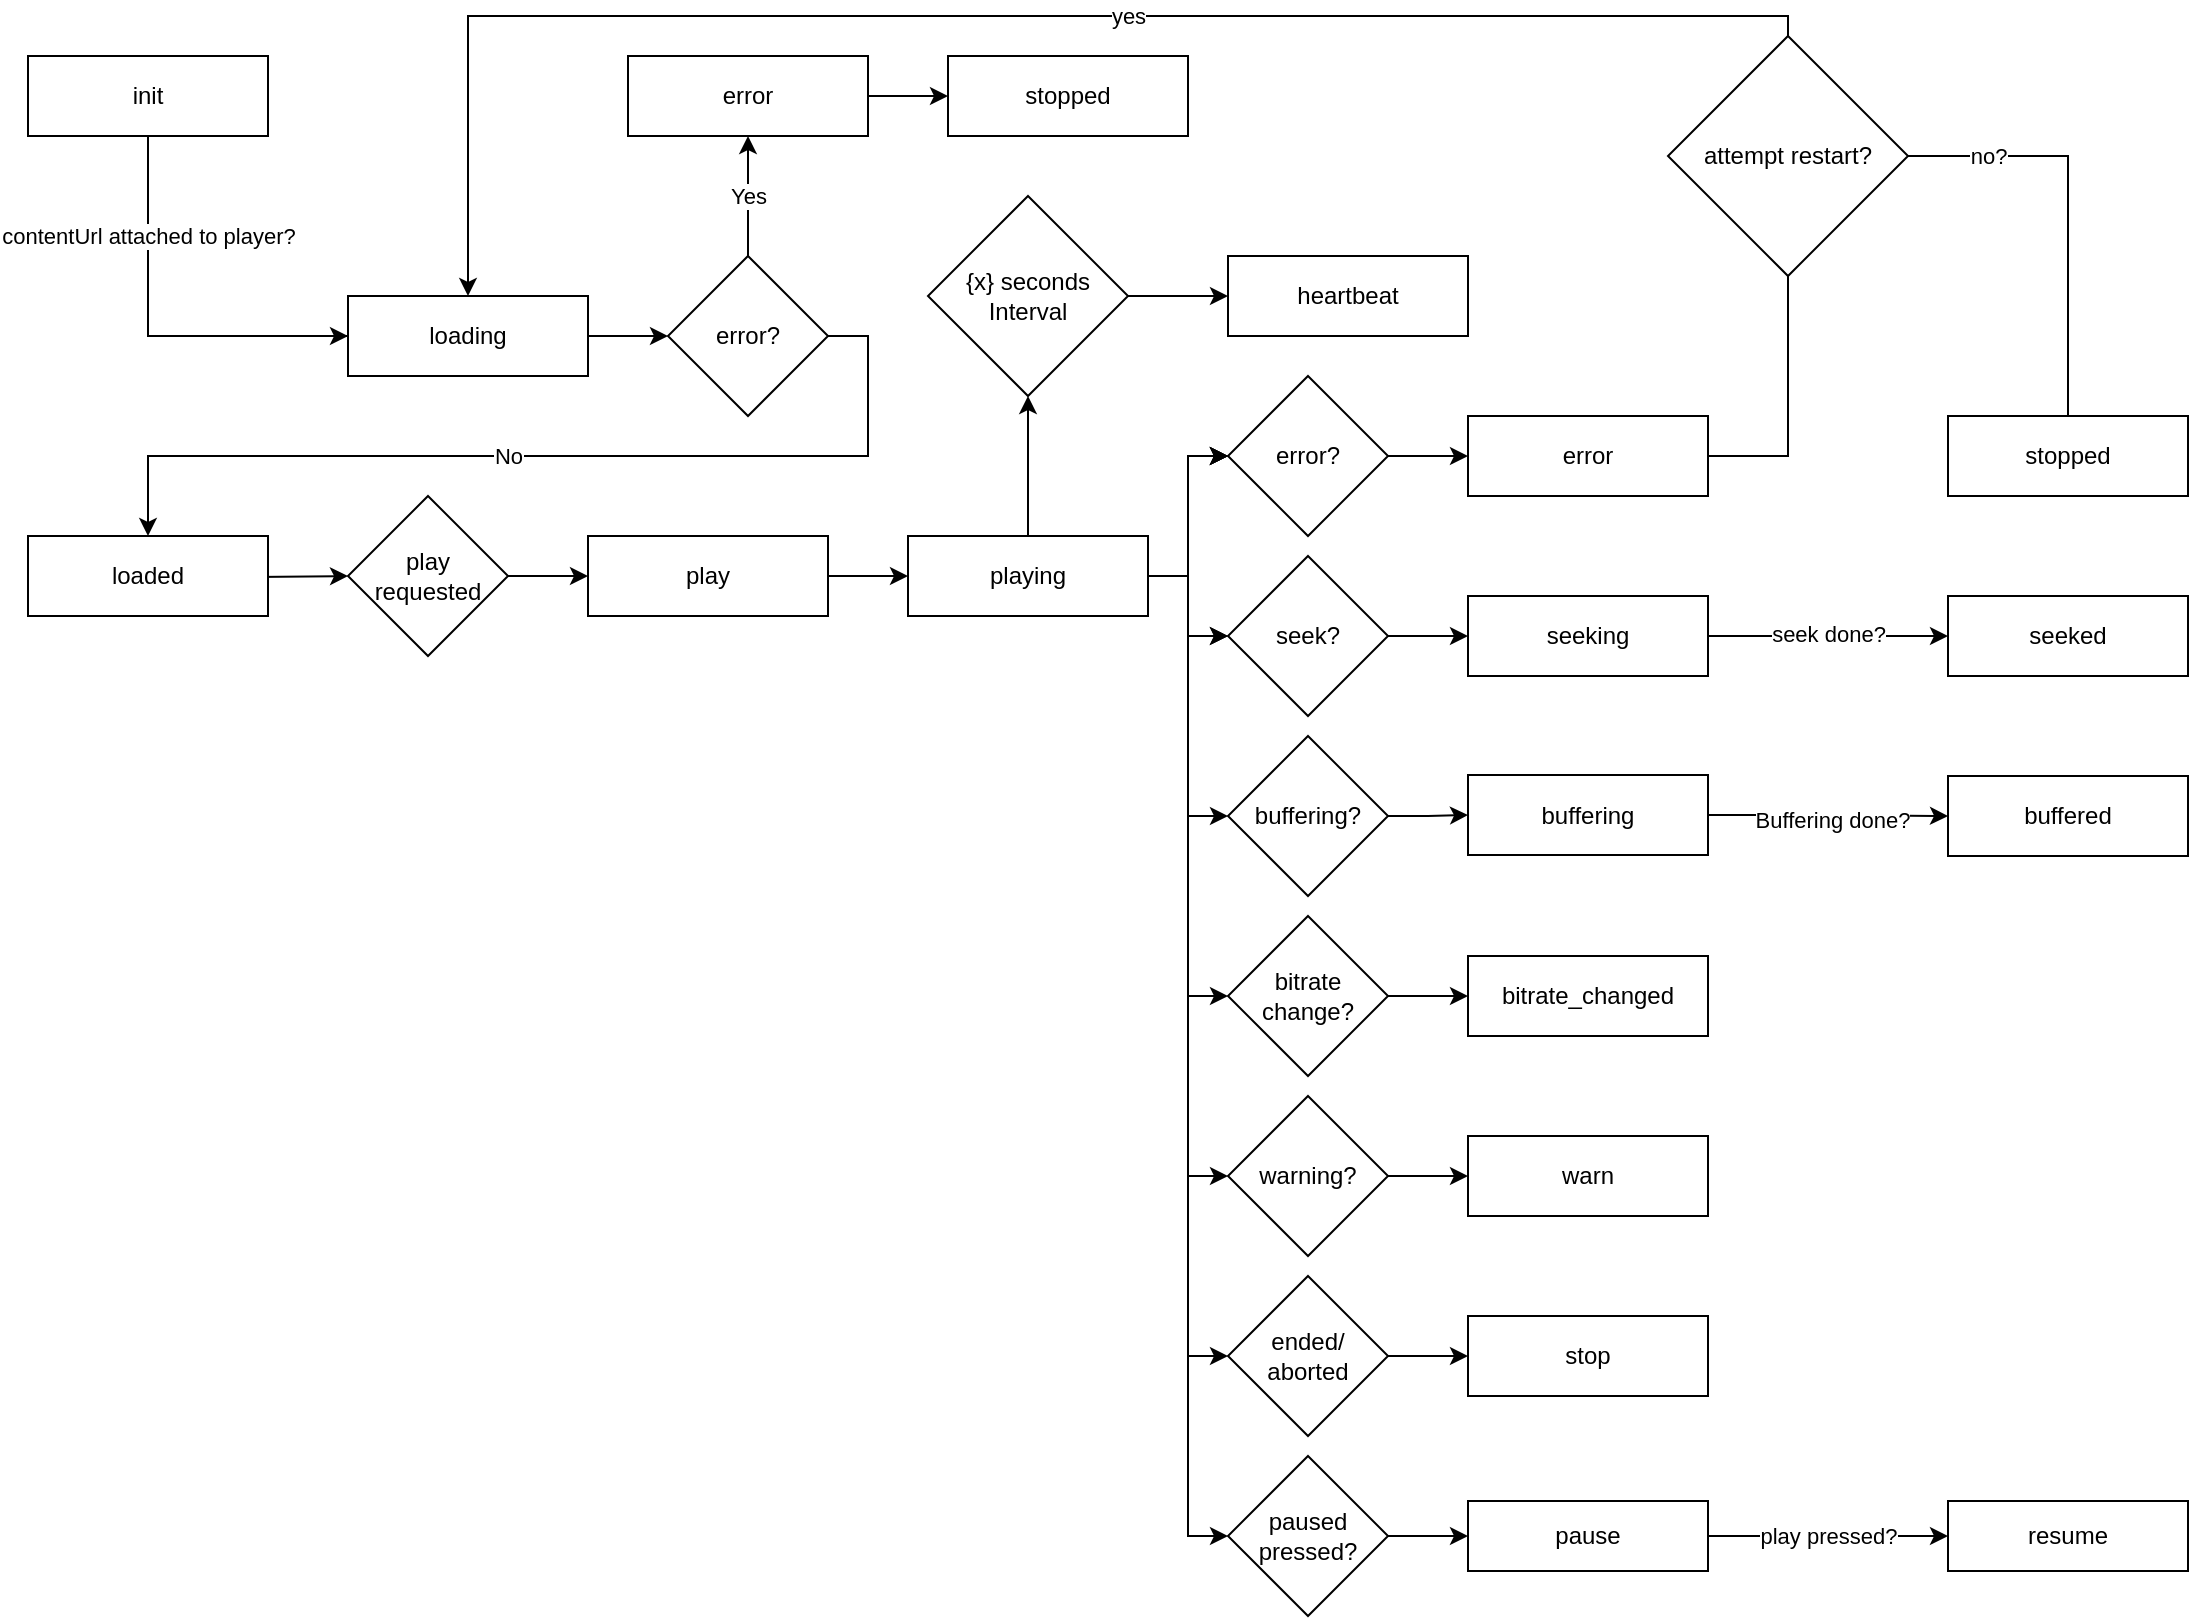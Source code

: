 <mxfile version="14.5.1" type="device"><diagram id="C5RBs43oDa-KdzZeNtuy" name="Page-1"><mxGraphModel dx="2066" dy="1152" grid="1" gridSize="10" guides="1" tooltips="1" connect="1" arrows="1" fold="1" page="1" pageScale="1" pageWidth="1169" pageHeight="827" math="0" shadow="0"><root><mxCell id="WIyWlLk6GJQsqaUBKTNV-0"/><mxCell id="WIyWlLk6GJQsqaUBKTNV-1" parent="WIyWlLk6GJQsqaUBKTNV-0"/><mxCell id="T6Sorkifb1kjxiCpOSR7-3" value="" style="edgeStyle=orthogonalEdgeStyle;rounded=0;orthogonalLoop=1;jettySize=auto;html=1;" edge="1" parent="WIyWlLk6GJQsqaUBKTNV-1" source="T6Sorkifb1kjxiCpOSR7-1" target="T6Sorkifb1kjxiCpOSR7-2"><mxGeometry relative="1" as="geometry"><Array as="points"><mxPoint x="100" y="180"/></Array></mxGeometry></mxCell><mxCell id="T6Sorkifb1kjxiCpOSR7-1" value="&lt;div&gt;init&lt;/div&gt;" style="rounded=0;whiteSpace=wrap;html=1;" vertex="1" parent="WIyWlLk6GJQsqaUBKTNV-1"><mxGeometry x="40" y="40" width="120" height="40" as="geometry"/></mxCell><mxCell id="T6Sorkifb1kjxiCpOSR7-5" value="" style="edgeStyle=orthogonalEdgeStyle;rounded=0;orthogonalLoop=1;jettySize=auto;html=1;" edge="1" parent="WIyWlLk6GJQsqaUBKTNV-1" source="T6Sorkifb1kjxiCpOSR7-2" target="T6Sorkifb1kjxiCpOSR7-4"><mxGeometry relative="1" as="geometry"/></mxCell><mxCell id="T6Sorkifb1kjxiCpOSR7-12" value="contentUrl attached to player?" style="edgeStyle=orthogonalEdgeStyle;rounded=0;orthogonalLoop=1;jettySize=auto;html=1;endArrow=none;endFill=0;" edge="1" parent="WIyWlLk6GJQsqaUBKTNV-1" source="T6Sorkifb1kjxiCpOSR7-2" target="T6Sorkifb1kjxiCpOSR7-1"><mxGeometry x="0.5" relative="1" as="geometry"><mxPoint as="offset"/></mxGeometry></mxCell><mxCell id="T6Sorkifb1kjxiCpOSR7-2" value="&lt;div&gt;loading&lt;/div&gt;" style="rounded=0;whiteSpace=wrap;html=1;" vertex="1" parent="WIyWlLk6GJQsqaUBKTNV-1"><mxGeometry x="200" y="160" width="120" height="40" as="geometry"/></mxCell><mxCell id="T6Sorkifb1kjxiCpOSR7-7" value="Yes" style="edgeStyle=orthogonalEdgeStyle;rounded=0;orthogonalLoop=1;jettySize=auto;html=1;" edge="1" parent="WIyWlLk6GJQsqaUBKTNV-1" source="T6Sorkifb1kjxiCpOSR7-4" target="T6Sorkifb1kjxiCpOSR7-6"><mxGeometry relative="1" as="geometry"/></mxCell><mxCell id="T6Sorkifb1kjxiCpOSR7-11" value="No" style="edgeStyle=orthogonalEdgeStyle;rounded=0;orthogonalLoop=1;jettySize=auto;html=1;" edge="1" parent="WIyWlLk6GJQsqaUBKTNV-1" source="T6Sorkifb1kjxiCpOSR7-4" target="T6Sorkifb1kjxiCpOSR7-10"><mxGeometry x="0.083" relative="1" as="geometry"><Array as="points"><mxPoint x="460" y="240"/><mxPoint x="100" y="240"/></Array><mxPoint as="offset"/></mxGeometry></mxCell><mxCell id="T6Sorkifb1kjxiCpOSR7-4" value="error?" style="rhombus;whiteSpace=wrap;html=1;rounded=0;" vertex="1" parent="WIyWlLk6GJQsqaUBKTNV-1"><mxGeometry x="360" y="140" width="80" height="80" as="geometry"/></mxCell><mxCell id="T6Sorkifb1kjxiCpOSR7-9" value="" style="edgeStyle=orthogonalEdgeStyle;rounded=0;orthogonalLoop=1;jettySize=auto;html=1;" edge="1" parent="WIyWlLk6GJQsqaUBKTNV-1" source="T6Sorkifb1kjxiCpOSR7-6" target="T6Sorkifb1kjxiCpOSR7-8"><mxGeometry relative="1" as="geometry"/></mxCell><mxCell id="T6Sorkifb1kjxiCpOSR7-6" value="error" style="whiteSpace=wrap;html=1;rounded=0;" vertex="1" parent="WIyWlLk6GJQsqaUBKTNV-1"><mxGeometry x="340" y="40" width="120" height="40" as="geometry"/></mxCell><mxCell id="T6Sorkifb1kjxiCpOSR7-8" value="&lt;div&gt;stopped&lt;/div&gt;" style="whiteSpace=wrap;html=1;rounded=0;" vertex="1" parent="WIyWlLk6GJQsqaUBKTNV-1"><mxGeometry x="500" y="40" width="120" height="40" as="geometry"/></mxCell><mxCell id="T6Sorkifb1kjxiCpOSR7-15" value="" style="edgeStyle=orthogonalEdgeStyle;rounded=0;orthogonalLoop=1;jettySize=auto;html=1;" edge="1" parent="WIyWlLk6GJQsqaUBKTNV-1" target="T6Sorkifb1kjxiCpOSR7-14"><mxGeometry relative="1" as="geometry"><mxPoint x="100" y="300" as="sourcePoint"/></mxGeometry></mxCell><mxCell id="T6Sorkifb1kjxiCpOSR7-10" value="&lt;div&gt;loaded&lt;/div&gt;" style="whiteSpace=wrap;html=1;rounded=0;" vertex="1" parent="WIyWlLk6GJQsqaUBKTNV-1"><mxGeometry x="40" y="280" width="120" height="40" as="geometry"/></mxCell><mxCell id="T6Sorkifb1kjxiCpOSR7-19" value="" style="edgeStyle=orthogonalEdgeStyle;rounded=0;orthogonalLoop=1;jettySize=auto;html=1;" edge="1" parent="WIyWlLk6GJQsqaUBKTNV-1" source="T6Sorkifb1kjxiCpOSR7-14" target="T6Sorkifb1kjxiCpOSR7-18"><mxGeometry relative="1" as="geometry"/></mxCell><mxCell id="T6Sorkifb1kjxiCpOSR7-14" value="play&lt;br&gt;requested" style="rhombus;whiteSpace=wrap;html=1;rounded=0;" vertex="1" parent="WIyWlLk6GJQsqaUBKTNV-1"><mxGeometry x="200" y="260" width="80" height="80" as="geometry"/></mxCell><mxCell id="T6Sorkifb1kjxiCpOSR7-21" value="" style="edgeStyle=orthogonalEdgeStyle;rounded=0;orthogonalLoop=1;jettySize=auto;html=1;" edge="1" parent="WIyWlLk6GJQsqaUBKTNV-1" source="T6Sorkifb1kjxiCpOSR7-18" target="T6Sorkifb1kjxiCpOSR7-20"><mxGeometry relative="1" as="geometry"/></mxCell><mxCell id="T6Sorkifb1kjxiCpOSR7-18" value="&lt;div&gt;play&lt;/div&gt;" style="whiteSpace=wrap;html=1;rounded=0;" vertex="1" parent="WIyWlLk6GJQsqaUBKTNV-1"><mxGeometry x="320" y="280" width="120" height="40" as="geometry"/></mxCell><mxCell id="T6Sorkifb1kjxiCpOSR7-25" value="" style="edgeStyle=orthogonalEdgeStyle;rounded=0;orthogonalLoop=1;jettySize=auto;html=1;" edge="1" parent="WIyWlLk6GJQsqaUBKTNV-1" source="T6Sorkifb1kjxiCpOSR7-20" target="T6Sorkifb1kjxiCpOSR7-24"><mxGeometry relative="1" as="geometry"/></mxCell><mxCell id="T6Sorkifb1kjxiCpOSR7-33" value="" style="edgeStyle=orthogonalEdgeStyle;rounded=0;orthogonalLoop=1;jettySize=auto;html=1;" edge="1" parent="WIyWlLk6GJQsqaUBKTNV-1" source="T6Sorkifb1kjxiCpOSR7-20" target="T6Sorkifb1kjxiCpOSR7-32"><mxGeometry relative="1" as="geometry"/></mxCell><mxCell id="T6Sorkifb1kjxiCpOSR7-38" value="" style="edgeStyle=orthogonalEdgeStyle;rounded=0;orthogonalLoop=1;jettySize=auto;html=1;" edge="1" parent="WIyWlLk6GJQsqaUBKTNV-1" source="T6Sorkifb1kjxiCpOSR7-20" target="T6Sorkifb1kjxiCpOSR7-32"><mxGeometry relative="1" as="geometry"/></mxCell><mxCell id="T6Sorkifb1kjxiCpOSR7-39" value="" style="edgeStyle=orthogonalEdgeStyle;rounded=0;orthogonalLoop=1;jettySize=auto;html=1;" edge="1" parent="WIyWlLk6GJQsqaUBKTNV-1" source="T6Sorkifb1kjxiCpOSR7-20" target="T6Sorkifb1kjxiCpOSR7-32"><mxGeometry relative="1" as="geometry"/></mxCell><mxCell id="T6Sorkifb1kjxiCpOSR7-40" value="" style="edgeStyle=orthogonalEdgeStyle;rounded=0;orthogonalLoop=1;jettySize=auto;html=1;" edge="1" parent="WIyWlLk6GJQsqaUBKTNV-1" source="T6Sorkifb1kjxiCpOSR7-20" target="T6Sorkifb1kjxiCpOSR7-32"><mxGeometry relative="1" as="geometry"/></mxCell><mxCell id="T6Sorkifb1kjxiCpOSR7-41" style="edgeStyle=orthogonalEdgeStyle;rounded=0;orthogonalLoop=1;jettySize=auto;html=1;" edge="1" parent="WIyWlLk6GJQsqaUBKTNV-1" source="T6Sorkifb1kjxiCpOSR7-20" target="T6Sorkifb1kjxiCpOSR7-42"><mxGeometry relative="1" as="geometry"><mxPoint x="640" y="320" as="targetPoint"/></mxGeometry></mxCell><mxCell id="T6Sorkifb1kjxiCpOSR7-49" style="edgeStyle=orthogonalEdgeStyle;rounded=0;orthogonalLoop=1;jettySize=auto;html=1;entryX=0;entryY=0.5;entryDx=0;entryDy=0;" edge="1" parent="WIyWlLk6GJQsqaUBKTNV-1" source="T6Sorkifb1kjxiCpOSR7-20" target="T6Sorkifb1kjxiCpOSR7-48"><mxGeometry relative="1" as="geometry"/></mxCell><mxCell id="T6Sorkifb1kjxiCpOSR7-57" style="edgeStyle=orthogonalEdgeStyle;rounded=0;orthogonalLoop=1;jettySize=auto;html=1;entryX=0;entryY=0.5;entryDx=0;entryDy=0;" edge="1" parent="WIyWlLk6GJQsqaUBKTNV-1" source="T6Sorkifb1kjxiCpOSR7-20" target="T6Sorkifb1kjxiCpOSR7-54"><mxGeometry relative="1" as="geometry"/></mxCell><mxCell id="T6Sorkifb1kjxiCpOSR7-61" style="edgeStyle=orthogonalEdgeStyle;rounded=0;orthogonalLoop=1;jettySize=auto;html=1;entryX=0;entryY=0.5;entryDx=0;entryDy=0;" edge="1" parent="WIyWlLk6GJQsqaUBKTNV-1" source="T6Sorkifb1kjxiCpOSR7-20" target="T6Sorkifb1kjxiCpOSR7-58"><mxGeometry relative="1" as="geometry"/></mxCell><mxCell id="T6Sorkifb1kjxiCpOSR7-64" value="" style="edgeStyle=orthogonalEdgeStyle;rounded=0;orthogonalLoop=1;jettySize=auto;html=1;" edge="1" parent="WIyWlLk6GJQsqaUBKTNV-1" source="T6Sorkifb1kjxiCpOSR7-20" target="T6Sorkifb1kjxiCpOSR7-42"><mxGeometry relative="1" as="geometry"/></mxCell><mxCell id="T6Sorkifb1kjxiCpOSR7-66" style="edgeStyle=orthogonalEdgeStyle;rounded=0;orthogonalLoop=1;jettySize=auto;html=1;entryX=0;entryY=0.5;entryDx=0;entryDy=0;" edge="1" parent="WIyWlLk6GJQsqaUBKTNV-1" source="T6Sorkifb1kjxiCpOSR7-20" target="T6Sorkifb1kjxiCpOSR7-65"><mxGeometry relative="1" as="geometry"/></mxCell><mxCell id="T6Sorkifb1kjxiCpOSR7-70" style="edgeStyle=orthogonalEdgeStyle;rounded=0;orthogonalLoop=1;jettySize=auto;html=1;entryX=0;entryY=0.5;entryDx=0;entryDy=0;" edge="1" parent="WIyWlLk6GJQsqaUBKTNV-1" source="T6Sorkifb1kjxiCpOSR7-20" target="T6Sorkifb1kjxiCpOSR7-69"><mxGeometry relative="1" as="geometry"/></mxCell><mxCell id="T6Sorkifb1kjxiCpOSR7-20" value="&lt;div&gt;playing&lt;/div&gt;" style="whiteSpace=wrap;html=1;rounded=0;" vertex="1" parent="WIyWlLk6GJQsqaUBKTNV-1"><mxGeometry x="480" y="280" width="120" height="40" as="geometry"/></mxCell><mxCell id="T6Sorkifb1kjxiCpOSR7-29" value="" style="edgeStyle=orthogonalEdgeStyle;rounded=0;orthogonalLoop=1;jettySize=auto;html=1;" edge="1" parent="WIyWlLk6GJQsqaUBKTNV-1" source="T6Sorkifb1kjxiCpOSR7-24" target="T6Sorkifb1kjxiCpOSR7-28"><mxGeometry relative="1" as="geometry"/></mxCell><mxCell id="T6Sorkifb1kjxiCpOSR7-24" value="{x} seconds&lt;br&gt;Interval" style="rhombus;whiteSpace=wrap;html=1;rounded=0;" vertex="1" parent="WIyWlLk6GJQsqaUBKTNV-1"><mxGeometry x="490" y="110" width="100" height="100" as="geometry"/></mxCell><mxCell id="T6Sorkifb1kjxiCpOSR7-28" value="heartbeat" style="whiteSpace=wrap;html=1;rounded=0;" vertex="1" parent="WIyWlLk6GJQsqaUBKTNV-1"><mxGeometry x="640" y="140" width="120" height="40" as="geometry"/></mxCell><mxCell id="T6Sorkifb1kjxiCpOSR7-35" value="" style="edgeStyle=orthogonalEdgeStyle;rounded=0;orthogonalLoop=1;jettySize=auto;html=1;" edge="1" parent="WIyWlLk6GJQsqaUBKTNV-1" source="T6Sorkifb1kjxiCpOSR7-32" target="T6Sorkifb1kjxiCpOSR7-34"><mxGeometry relative="1" as="geometry"/></mxCell><mxCell id="T6Sorkifb1kjxiCpOSR7-32" value="error?" style="rhombus;whiteSpace=wrap;html=1;rounded=0;" vertex="1" parent="WIyWlLk6GJQsqaUBKTNV-1"><mxGeometry x="640" y="200" width="80" height="80" as="geometry"/></mxCell><mxCell id="T6Sorkifb1kjxiCpOSR7-79" value="" style="edgeStyle=orthogonalEdgeStyle;rounded=0;orthogonalLoop=1;jettySize=auto;html=1;endArrow=none;endFill=0;entryX=0.5;entryY=1;entryDx=0;entryDy=0;" edge="1" parent="WIyWlLk6GJQsqaUBKTNV-1" source="T6Sorkifb1kjxiCpOSR7-34" target="T6Sorkifb1kjxiCpOSR7-78"><mxGeometry relative="1" as="geometry"><Array as="points"><mxPoint x="920" y="240"/><mxPoint x="920" y="150"/></Array></mxGeometry></mxCell><mxCell id="T6Sorkifb1kjxiCpOSR7-34" value="&lt;div&gt;error&lt;/div&gt;" style="whiteSpace=wrap;html=1;rounded=0;" vertex="1" parent="WIyWlLk6GJQsqaUBKTNV-1"><mxGeometry x="760" y="220" width="120" height="40" as="geometry"/></mxCell><mxCell id="T6Sorkifb1kjxiCpOSR7-44" value="" style="edgeStyle=orthogonalEdgeStyle;rounded=0;orthogonalLoop=1;jettySize=auto;html=1;" edge="1" parent="WIyWlLk6GJQsqaUBKTNV-1" source="T6Sorkifb1kjxiCpOSR7-42" target="T6Sorkifb1kjxiCpOSR7-43"><mxGeometry relative="1" as="geometry"/></mxCell><mxCell id="T6Sorkifb1kjxiCpOSR7-42" value="seek?" style="rhombus;whiteSpace=wrap;html=1;" vertex="1" parent="WIyWlLk6GJQsqaUBKTNV-1"><mxGeometry x="640" y="290" width="80" height="80" as="geometry"/></mxCell><mxCell id="T6Sorkifb1kjxiCpOSR7-46" value="" style="edgeStyle=orthogonalEdgeStyle;rounded=0;orthogonalLoop=1;jettySize=auto;html=1;" edge="1" parent="WIyWlLk6GJQsqaUBKTNV-1" source="T6Sorkifb1kjxiCpOSR7-43" target="T6Sorkifb1kjxiCpOSR7-45"><mxGeometry relative="1" as="geometry"/></mxCell><mxCell id="T6Sorkifb1kjxiCpOSR7-75" value="seek done?" style="edgeLabel;html=1;align=center;verticalAlign=middle;resizable=0;points=[];" vertex="1" connectable="0" parent="T6Sorkifb1kjxiCpOSR7-46"><mxGeometry y="1" relative="1" as="geometry"><mxPoint as="offset"/></mxGeometry></mxCell><mxCell id="T6Sorkifb1kjxiCpOSR7-43" value="&lt;div&gt;seeking&lt;/div&gt;" style="whiteSpace=wrap;html=1;" vertex="1" parent="WIyWlLk6GJQsqaUBKTNV-1"><mxGeometry x="760" y="310" width="120" height="40" as="geometry"/></mxCell><mxCell id="T6Sorkifb1kjxiCpOSR7-45" value="&lt;div&gt;seeked&lt;/div&gt;" style="whiteSpace=wrap;html=1;" vertex="1" parent="WIyWlLk6GJQsqaUBKTNV-1"><mxGeometry x="1000" y="310" width="120" height="40" as="geometry"/></mxCell><mxCell id="T6Sorkifb1kjxiCpOSR7-51" value="" style="edgeStyle=orthogonalEdgeStyle;rounded=0;orthogonalLoop=1;jettySize=auto;html=1;" edge="1" parent="WIyWlLk6GJQsqaUBKTNV-1" source="T6Sorkifb1kjxiCpOSR7-48" target="T6Sorkifb1kjxiCpOSR7-50"><mxGeometry relative="1" as="geometry"/></mxCell><mxCell id="T6Sorkifb1kjxiCpOSR7-48" value="buffering?" style="rhombus;whiteSpace=wrap;html=1;" vertex="1" parent="WIyWlLk6GJQsqaUBKTNV-1"><mxGeometry x="640" y="380" width="80" height="80" as="geometry"/></mxCell><mxCell id="T6Sorkifb1kjxiCpOSR7-53" value="" style="edgeStyle=orthogonalEdgeStyle;rounded=0;orthogonalLoop=1;jettySize=auto;html=1;" edge="1" parent="WIyWlLk6GJQsqaUBKTNV-1" source="T6Sorkifb1kjxiCpOSR7-50" target="T6Sorkifb1kjxiCpOSR7-52"><mxGeometry relative="1" as="geometry"/></mxCell><mxCell id="T6Sorkifb1kjxiCpOSR7-76" value="Buffering done?" style="edgeLabel;html=1;align=center;verticalAlign=middle;resizable=0;points=[];" vertex="1" connectable="0" parent="T6Sorkifb1kjxiCpOSR7-53"><mxGeometry x="0.004" y="-2" relative="1" as="geometry"><mxPoint x="2" as="offset"/></mxGeometry></mxCell><mxCell id="T6Sorkifb1kjxiCpOSR7-50" value="&lt;div&gt;buffering&lt;/div&gt;" style="whiteSpace=wrap;html=1;" vertex="1" parent="WIyWlLk6GJQsqaUBKTNV-1"><mxGeometry x="760" y="399.5" width="120" height="40" as="geometry"/></mxCell><mxCell id="T6Sorkifb1kjxiCpOSR7-52" value="&lt;div&gt;buffered&lt;/div&gt;" style="whiteSpace=wrap;html=1;" vertex="1" parent="WIyWlLk6GJQsqaUBKTNV-1"><mxGeometry x="1000" y="400" width="120" height="40" as="geometry"/></mxCell><mxCell id="T6Sorkifb1kjxiCpOSR7-56" value="" style="edgeStyle=orthogonalEdgeStyle;rounded=0;orthogonalLoop=1;jettySize=auto;html=1;" edge="1" parent="WIyWlLk6GJQsqaUBKTNV-1" source="T6Sorkifb1kjxiCpOSR7-54" target="T6Sorkifb1kjxiCpOSR7-55"><mxGeometry relative="1" as="geometry"/></mxCell><mxCell id="T6Sorkifb1kjxiCpOSR7-54" value="bitrate&lt;br&gt;change?" style="rhombus;whiteSpace=wrap;html=1;" vertex="1" parent="WIyWlLk6GJQsqaUBKTNV-1"><mxGeometry x="640" y="470" width="80" height="80" as="geometry"/></mxCell><mxCell id="T6Sorkifb1kjxiCpOSR7-55" value="bitrate_changed" style="whiteSpace=wrap;html=1;" vertex="1" parent="WIyWlLk6GJQsqaUBKTNV-1"><mxGeometry x="760" y="490" width="120" height="40" as="geometry"/></mxCell><mxCell id="T6Sorkifb1kjxiCpOSR7-60" value="" style="edgeStyle=orthogonalEdgeStyle;rounded=0;orthogonalLoop=1;jettySize=auto;html=1;" edge="1" parent="WIyWlLk6GJQsqaUBKTNV-1" source="T6Sorkifb1kjxiCpOSR7-58" target="T6Sorkifb1kjxiCpOSR7-59"><mxGeometry relative="1" as="geometry"/></mxCell><mxCell id="T6Sorkifb1kjxiCpOSR7-58" value="warning?" style="rhombus;whiteSpace=wrap;html=1;" vertex="1" parent="WIyWlLk6GJQsqaUBKTNV-1"><mxGeometry x="640" y="560" width="80" height="80" as="geometry"/></mxCell><mxCell id="T6Sorkifb1kjxiCpOSR7-59" value="&lt;div&gt;warn&lt;/div&gt;" style="whiteSpace=wrap;html=1;" vertex="1" parent="WIyWlLk6GJQsqaUBKTNV-1"><mxGeometry x="760" y="580" width="120" height="40" as="geometry"/></mxCell><mxCell id="T6Sorkifb1kjxiCpOSR7-62" style="edgeStyle=orthogonalEdgeStyle;rounded=0;orthogonalLoop=1;jettySize=auto;html=1;exitX=0.5;exitY=1;exitDx=0;exitDy=0;" edge="1" parent="WIyWlLk6GJQsqaUBKTNV-1" source="T6Sorkifb1kjxiCpOSR7-50" target="T6Sorkifb1kjxiCpOSR7-50"><mxGeometry relative="1" as="geometry"/></mxCell><mxCell id="T6Sorkifb1kjxiCpOSR7-68" value="" style="edgeStyle=orthogonalEdgeStyle;rounded=0;orthogonalLoop=1;jettySize=auto;html=1;" edge="1" parent="WIyWlLk6GJQsqaUBKTNV-1" source="T6Sorkifb1kjxiCpOSR7-65" target="T6Sorkifb1kjxiCpOSR7-67"><mxGeometry relative="1" as="geometry"/></mxCell><mxCell id="T6Sorkifb1kjxiCpOSR7-65" value="ended/&lt;br&gt;aborted" style="rhombus;whiteSpace=wrap;html=1;" vertex="1" parent="WIyWlLk6GJQsqaUBKTNV-1"><mxGeometry x="640" y="650" width="80" height="80" as="geometry"/></mxCell><mxCell id="T6Sorkifb1kjxiCpOSR7-67" value="stop" style="whiteSpace=wrap;html=1;" vertex="1" parent="WIyWlLk6GJQsqaUBKTNV-1"><mxGeometry x="760" y="670" width="120" height="40" as="geometry"/></mxCell><mxCell id="T6Sorkifb1kjxiCpOSR7-72" value="" style="edgeStyle=orthogonalEdgeStyle;rounded=0;orthogonalLoop=1;jettySize=auto;html=1;" edge="1" parent="WIyWlLk6GJQsqaUBKTNV-1" source="T6Sorkifb1kjxiCpOSR7-69" target="T6Sorkifb1kjxiCpOSR7-71"><mxGeometry relative="1" as="geometry"/></mxCell><mxCell id="T6Sorkifb1kjxiCpOSR7-69" value="paused pressed?" style="rhombus;whiteSpace=wrap;html=1;" vertex="1" parent="WIyWlLk6GJQsqaUBKTNV-1"><mxGeometry x="640" y="740" width="80" height="80" as="geometry"/></mxCell><mxCell id="T6Sorkifb1kjxiCpOSR7-74" value="" style="edgeStyle=orthogonalEdgeStyle;rounded=0;orthogonalLoop=1;jettySize=auto;html=1;" edge="1" parent="WIyWlLk6GJQsqaUBKTNV-1" source="T6Sorkifb1kjxiCpOSR7-71" target="T6Sorkifb1kjxiCpOSR7-73"><mxGeometry relative="1" as="geometry"/></mxCell><mxCell id="T6Sorkifb1kjxiCpOSR7-77" value="play pressed?" style="edgeLabel;html=1;align=center;verticalAlign=middle;resizable=0;points=[];" vertex="1" connectable="0" parent="T6Sorkifb1kjxiCpOSR7-74"><mxGeometry x="-0.083" y="-4" relative="1" as="geometry"><mxPoint x="5" y="-4" as="offset"/></mxGeometry></mxCell><mxCell id="T6Sorkifb1kjxiCpOSR7-71" value="pause" style="whiteSpace=wrap;html=1;" vertex="1" parent="WIyWlLk6GJQsqaUBKTNV-1"><mxGeometry x="760" y="762.5" width="120" height="35" as="geometry"/></mxCell><mxCell id="T6Sorkifb1kjxiCpOSR7-73" value="&lt;div&gt;resume&lt;/div&gt;" style="whiteSpace=wrap;html=1;" vertex="1" parent="WIyWlLk6GJQsqaUBKTNV-1"><mxGeometry x="1000" y="762.5" width="120" height="35" as="geometry"/></mxCell><mxCell id="T6Sorkifb1kjxiCpOSR7-81" value="no?" style="edgeStyle=orthogonalEdgeStyle;rounded=0;orthogonalLoop=1;jettySize=auto;html=1;endArrow=none;endFill=0;" edge="1" parent="WIyWlLk6GJQsqaUBKTNV-1" source="T6Sorkifb1kjxiCpOSR7-78" target="T6Sorkifb1kjxiCpOSR7-80"><mxGeometry x="-0.619" relative="1" as="geometry"><mxPoint as="offset"/></mxGeometry></mxCell><mxCell id="T6Sorkifb1kjxiCpOSR7-83" style="edgeStyle=orthogonalEdgeStyle;rounded=0;orthogonalLoop=1;jettySize=auto;html=1;endArrow=classic;endFill=1;" edge="1" parent="WIyWlLk6GJQsqaUBKTNV-1" source="T6Sorkifb1kjxiCpOSR7-78" target="T6Sorkifb1kjxiCpOSR7-2"><mxGeometry relative="1" as="geometry"><Array as="points"><mxPoint x="920" y="20"/><mxPoint x="260" y="20"/></Array></mxGeometry></mxCell><mxCell id="T6Sorkifb1kjxiCpOSR7-84" value="yes" style="edgeLabel;html=1;align=center;verticalAlign=middle;resizable=0;points=[];" vertex="1" connectable="0" parent="T6Sorkifb1kjxiCpOSR7-83"><mxGeometry x="-0.531" y="-1" relative="1" as="geometry"><mxPoint x="-150" y="1" as="offset"/></mxGeometry></mxCell><mxCell id="T6Sorkifb1kjxiCpOSR7-78" value="attempt restart?" style="rhombus;whiteSpace=wrap;html=1;rounded=0;" vertex="1" parent="WIyWlLk6GJQsqaUBKTNV-1"><mxGeometry x="860" y="30" width="120" height="120" as="geometry"/></mxCell><mxCell id="T6Sorkifb1kjxiCpOSR7-80" value="stopped" style="whiteSpace=wrap;html=1;rounded=0;" vertex="1" parent="WIyWlLk6GJQsqaUBKTNV-1"><mxGeometry x="1000" y="220" width="120" height="40" as="geometry"/></mxCell></root></mxGraphModel></diagram></mxfile>